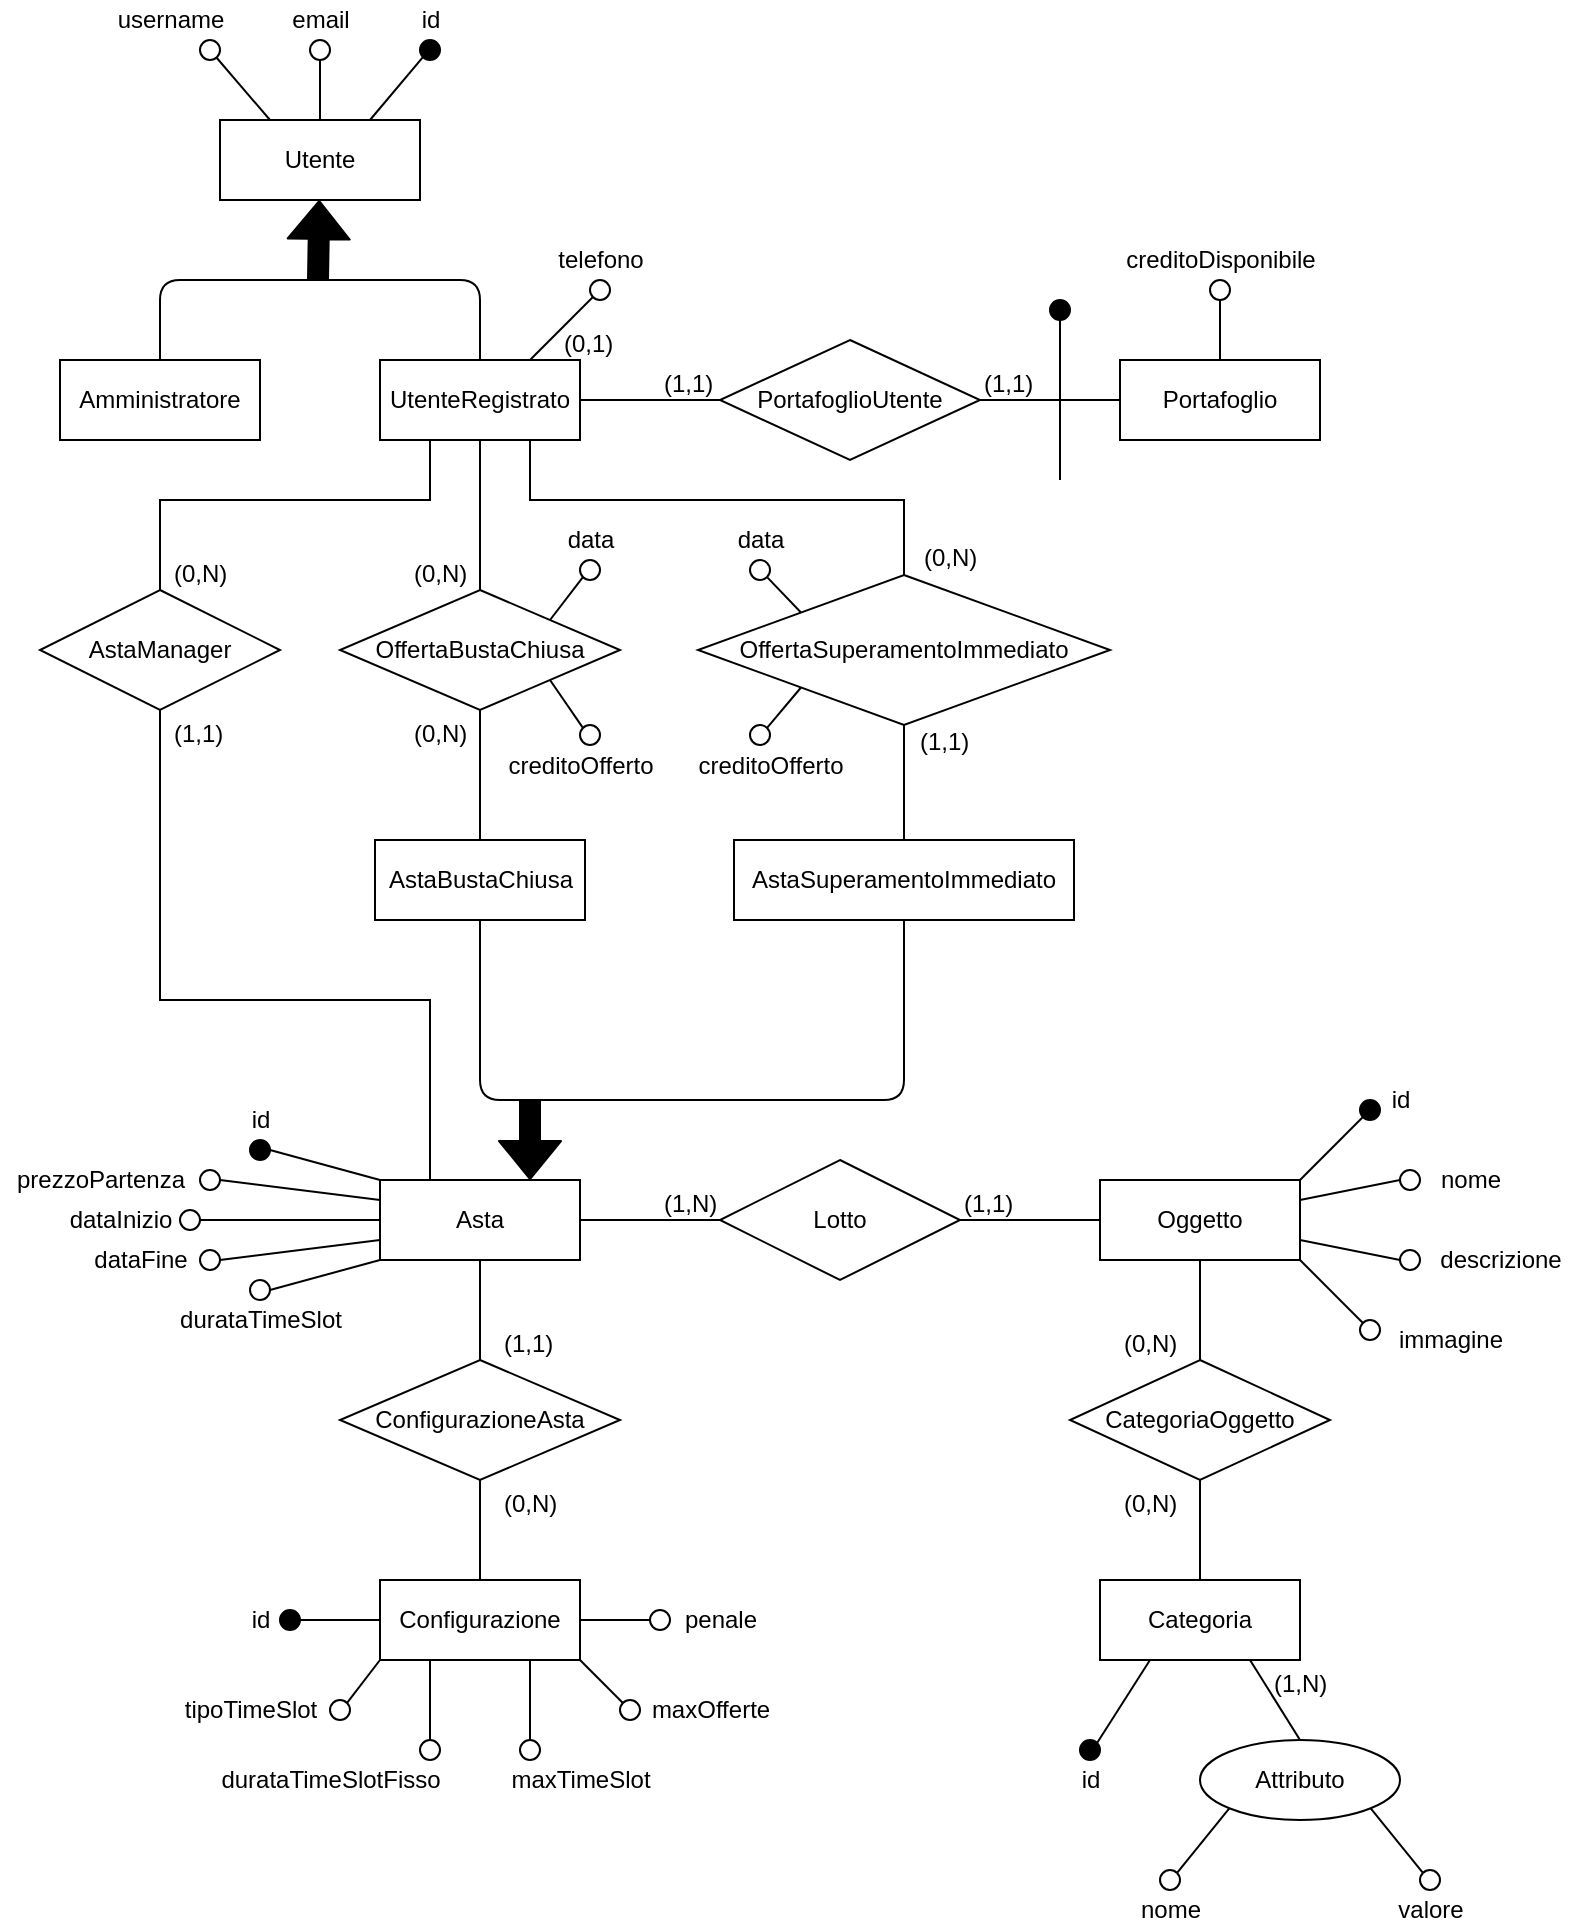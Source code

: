 <mxfile version="12.7.2" type="device"><diagram id="C5RBs43oDa-KdzZeNtuy" name="Page-1"><mxGraphModel dx="868" dy="457" grid="1" gridSize="10" guides="1" tooltips="1" connect="1" arrows="1" fold="1" page="1" pageScale="1" pageWidth="827" pageHeight="1169" math="0" shadow="0"><root><mxCell id="WIyWlLk6GJQsqaUBKTNV-0"/><mxCell id="WIyWlLk6GJQsqaUBKTNV-1" parent="WIyWlLk6GJQsqaUBKTNV-0"/><mxCell id="675JN0Ir8JGMvKjeMuRv-0" value="UtenteRegistrato" style="whiteSpace=wrap;html=1;align=center;" parent="WIyWlLk6GJQsqaUBKTNV-1" vertex="1"><mxGeometry x="200" y="200" width="100" height="40" as="geometry"/></mxCell><mxCell id="675JN0Ir8JGMvKjeMuRv-1" value="Portafoglio" style="whiteSpace=wrap;html=1;align=center;" parent="WIyWlLk6GJQsqaUBKTNV-1" vertex="1"><mxGeometry x="570" y="200" width="100" height="40" as="geometry"/></mxCell><mxCell id="675JN0Ir8JGMvKjeMuRv-3" value="Asta" style="whiteSpace=wrap;html=1;align=center;" parent="WIyWlLk6GJQsqaUBKTNV-1" vertex="1"><mxGeometry x="200" y="610" width="100" height="40" as="geometry"/></mxCell><mxCell id="675JN0Ir8JGMvKjeMuRv-4" value="Oggetto" style="whiteSpace=wrap;html=1;align=center;" parent="WIyWlLk6GJQsqaUBKTNV-1" vertex="1"><mxGeometry x="560" y="610" width="100" height="40" as="geometry"/></mxCell><mxCell id="675JN0Ir8JGMvKjeMuRv-5" value="Categoria" style="whiteSpace=wrap;html=1;align=center;" parent="WIyWlLk6GJQsqaUBKTNV-1" vertex="1"><mxGeometry x="560" y="810" width="100" height="40" as="geometry"/></mxCell><mxCell id="675JN0Ir8JGMvKjeMuRv-6" value="Configurazione" style="whiteSpace=wrap;html=1;align=center;" parent="WIyWlLk6GJQsqaUBKTNV-1" vertex="1"><mxGeometry x="200" y="810" width="100" height="40" as="geometry"/></mxCell><mxCell id="675JN0Ir8JGMvKjeMuRv-7" value="AstaManager" style="shape=rhombus;perimeter=rhombusPerimeter;whiteSpace=wrap;html=1;align=center;" parent="WIyWlLk6GJQsqaUBKTNV-1" vertex="1"><mxGeometry x="30" y="315" width="120" height="60" as="geometry"/></mxCell><mxCell id="675JN0Ir8JGMvKjeMuRv-8" value="PortafoglioUtente" style="shape=rhombus;perimeter=rhombusPerimeter;whiteSpace=wrap;html=1;align=center;" parent="WIyWlLk6GJQsqaUBKTNV-1" vertex="1"><mxGeometry x="370" y="190" width="130" height="60" as="geometry"/></mxCell><mxCell id="675JN0Ir8JGMvKjeMuRv-9" value="CategoriaOggetto" style="shape=rhombus;perimeter=rhombusPerimeter;whiteSpace=wrap;html=1;align=center;" parent="WIyWlLk6GJQsqaUBKTNV-1" vertex="1"><mxGeometry x="545" y="700" width="130" height="60" as="geometry"/></mxCell><mxCell id="675JN0Ir8JGMvKjeMuRv-10" value="ConfigurazioneAsta" style="shape=rhombus;perimeter=rhombusPerimeter;whiteSpace=wrap;html=1;align=center;" parent="WIyWlLk6GJQsqaUBKTNV-1" vertex="1"><mxGeometry x="180" y="700" width="140" height="60" as="geometry"/></mxCell><mxCell id="675JN0Ir8JGMvKjeMuRv-11" value="Lotto" style="shape=rhombus;perimeter=rhombusPerimeter;whiteSpace=wrap;html=1;align=center;" parent="WIyWlLk6GJQsqaUBKTNV-1" vertex="1"><mxGeometry x="370" y="600" width="120" height="60" as="geometry"/></mxCell><mxCell id="675JN0Ir8JGMvKjeMuRv-12" value="OffertaBustaChiusa" style="shape=rhombus;perimeter=rhombusPerimeter;whiteSpace=wrap;html=1;align=center;" parent="WIyWlLk6GJQsqaUBKTNV-1" vertex="1"><mxGeometry x="180" y="315" width="140" height="60" as="geometry"/></mxCell><mxCell id="675JN0Ir8JGMvKjeMuRv-16" value="username" style="text;html=1;align=center;verticalAlign=middle;resizable=0;points=[];autosize=1;" parent="WIyWlLk6GJQsqaUBKTNV-1" vertex="1"><mxGeometry x="60" y="20" width="70" height="20" as="geometry"/></mxCell><mxCell id="675JN0Ir8JGMvKjeMuRv-18" value="Utente" style="whiteSpace=wrap;html=1;align=center;" parent="WIyWlLk6GJQsqaUBKTNV-1" vertex="1"><mxGeometry x="120" y="80" width="100" height="40" as="geometry"/></mxCell><mxCell id="675JN0Ir8JGMvKjeMuRv-19" value="Amministratore" style="whiteSpace=wrap;html=1;align=center;" parent="WIyWlLk6GJQsqaUBKTNV-1" vertex="1"><mxGeometry x="40" y="200" width="100" height="40" as="geometry"/></mxCell><mxCell id="675JN0Ir8JGMvKjeMuRv-23" value="" style="endArrow=none;html=1;labelBackgroundColor=#000000;fillColor=#000000;exitX=0.5;exitY=0;exitDx=0;exitDy=0;entryX=0.5;entryY=0;entryDx=0;entryDy=0;" parent="WIyWlLk6GJQsqaUBKTNV-1" source="675JN0Ir8JGMvKjeMuRv-19" target="675JN0Ir8JGMvKjeMuRv-0" edge="1"><mxGeometry width="50" height="50" relative="1" as="geometry"><mxPoint x="390" y="270" as="sourcePoint"/><mxPoint x="440" y="220" as="targetPoint"/><Array as="points"><mxPoint x="90" y="160"/><mxPoint x="170" y="160"/><mxPoint x="250" y="160"/></Array></mxGeometry></mxCell><mxCell id="675JN0Ir8JGMvKjeMuRv-24" value="" style="shape=flexArrow;endArrow=classic;html=1;labelBackgroundColor=#000000;fillColor=#000000;" parent="WIyWlLk6GJQsqaUBKTNV-1" target="675JN0Ir8JGMvKjeMuRv-18" edge="1"><mxGeometry width="50" height="50" relative="1" as="geometry"><mxPoint x="169" y="160" as="sourcePoint"/><mxPoint x="210" y="120" as="targetPoint"/></mxGeometry></mxCell><mxCell id="675JN0Ir8JGMvKjeMuRv-26" value="" style="endArrow=none;html=1;labelBackgroundColor=#000000;fillColor=#000000;exitX=0.25;exitY=0;exitDx=0;exitDy=0;" parent="WIyWlLk6GJQsqaUBKTNV-1" source="675JN0Ir8JGMvKjeMuRv-18" edge="1"><mxGeometry width="50" height="50" relative="1" as="geometry"><mxPoint x="260" y="130" as="sourcePoint"/><mxPoint x="115" y="45" as="targetPoint"/></mxGeometry></mxCell><mxCell id="675JN0Ir8JGMvKjeMuRv-13" value="" style="ellipse;whiteSpace=wrap;html=1;align=center;" parent="WIyWlLk6GJQsqaUBKTNV-1" vertex="1"><mxGeometry x="110" y="40" width="10" height="10" as="geometry"/></mxCell><mxCell id="675JN0Ir8JGMvKjeMuRv-55" value="email" style="text;html=1;align=center;verticalAlign=middle;resizable=0;points=[];autosize=1;" parent="WIyWlLk6GJQsqaUBKTNV-1" vertex="1"><mxGeometry x="150" y="20" width="40" height="20" as="geometry"/></mxCell><mxCell id="675JN0Ir8JGMvKjeMuRv-56" value="" style="ellipse;whiteSpace=wrap;html=1;align=center;" parent="WIyWlLk6GJQsqaUBKTNV-1" vertex="1"><mxGeometry x="165" y="40" width="10" height="10" as="geometry"/></mxCell><mxCell id="675JN0Ir8JGMvKjeMuRv-59" value="id" style="text;html=1;align=center;verticalAlign=middle;resizable=0;points=[];autosize=1;" parent="WIyWlLk6GJQsqaUBKTNV-1" vertex="1"><mxGeometry x="215" y="20" width="20" height="20" as="geometry"/></mxCell><mxCell id="675JN0Ir8JGMvKjeMuRv-60" value="" style="ellipse;whiteSpace=wrap;html=1;align=center;fillColor=#000000;" parent="WIyWlLk6GJQsqaUBKTNV-1" vertex="1"><mxGeometry x="220" y="40" width="10" height="10" as="geometry"/></mxCell><mxCell id="675JN0Ir8JGMvKjeMuRv-61" value="" style="endArrow=none;html=1;labelBackgroundColor=#000000;fillColor=#000000;exitX=0.5;exitY=0;exitDx=0;exitDy=0;entryX=0.5;entryY=1;entryDx=0;entryDy=0;" parent="WIyWlLk6GJQsqaUBKTNV-1" source="675JN0Ir8JGMvKjeMuRv-18" target="675JN0Ir8JGMvKjeMuRv-56" edge="1"><mxGeometry width="50" height="50" relative="1" as="geometry"><mxPoint x="390" y="270" as="sourcePoint"/><mxPoint x="440" y="220" as="targetPoint"/></mxGeometry></mxCell><mxCell id="675JN0Ir8JGMvKjeMuRv-62" value="" style="endArrow=none;html=1;labelBackgroundColor=#000000;fillColor=#000000;exitX=0.75;exitY=0;exitDx=0;exitDy=0;entryX=0;entryY=1;entryDx=0;entryDy=0;" parent="WIyWlLk6GJQsqaUBKTNV-1" source="675JN0Ir8JGMvKjeMuRv-18" target="675JN0Ir8JGMvKjeMuRv-60" edge="1"><mxGeometry width="50" height="50" relative="1" as="geometry"><mxPoint x="200" y="130" as="sourcePoint"/><mxPoint x="250" y="80" as="targetPoint"/></mxGeometry></mxCell><mxCell id="675JN0Ir8JGMvKjeMuRv-63" value="telefono" style="text;html=1;align=center;verticalAlign=middle;resizable=0;points=[];autosize=1;" parent="WIyWlLk6GJQsqaUBKTNV-1" vertex="1"><mxGeometry x="280" y="140" width="60" height="20" as="geometry"/></mxCell><mxCell id="675JN0Ir8JGMvKjeMuRv-64" value="" style="ellipse;whiteSpace=wrap;html=1;align=center;" parent="WIyWlLk6GJQsqaUBKTNV-1" vertex="1"><mxGeometry x="305" y="160" width="10" height="10" as="geometry"/></mxCell><mxCell id="675JN0Ir8JGMvKjeMuRv-68" value="" style="endArrow=none;html=1;labelBackgroundColor=#000000;fillColor=#000000;exitX=0.75;exitY=0;exitDx=0;exitDy=0;entryX=0;entryY=1;entryDx=0;entryDy=0;" parent="WIyWlLk6GJQsqaUBKTNV-1" source="675JN0Ir8JGMvKjeMuRv-0" target="675JN0Ir8JGMvKjeMuRv-64" edge="1"><mxGeometry width="50" height="50" relative="1" as="geometry"><mxPoint x="300" y="150" as="sourcePoint"/><mxPoint x="350" y="100" as="targetPoint"/></mxGeometry></mxCell><mxCell id="675JN0Ir8JGMvKjeMuRv-73" value="creditoDisponibile" style="text;html=1;align=center;verticalAlign=middle;resizable=0;points=[];autosize=1;" parent="WIyWlLk6GJQsqaUBKTNV-1" vertex="1"><mxGeometry x="565" y="140" width="110" height="20" as="geometry"/></mxCell><mxCell id="675JN0Ir8JGMvKjeMuRv-74" value="" style="ellipse;whiteSpace=wrap;html=1;align=center;" parent="WIyWlLk6GJQsqaUBKTNV-1" vertex="1"><mxGeometry x="615" y="160" width="10" height="10" as="geometry"/></mxCell><mxCell id="675JN0Ir8JGMvKjeMuRv-75" value="" style="endArrow=none;html=1;labelBackgroundColor=#000000;fillColor=#000000;exitX=0.5;exitY=0;exitDx=0;exitDy=0;entryX=0.5;entryY=1;entryDx=0;entryDy=0;" parent="WIyWlLk6GJQsqaUBKTNV-1" source="675JN0Ir8JGMvKjeMuRv-1" target="675JN0Ir8JGMvKjeMuRv-74" edge="1"><mxGeometry width="50" height="50" relative="1" as="geometry"><mxPoint x="510" y="150" as="sourcePoint"/><mxPoint x="560" y="100" as="targetPoint"/></mxGeometry></mxCell><mxCell id="675JN0Ir8JGMvKjeMuRv-76" value="" style="endArrow=none;html=1;rounded=0;labelBackgroundColor=#000000;fillColor=#000000;" parent="WIyWlLk6GJQsqaUBKTNV-1" edge="1"><mxGeometry relative="1" as="geometry"><mxPoint x="300" y="220" as="sourcePoint"/><mxPoint x="370" y="220" as="targetPoint"/></mxGeometry></mxCell><mxCell id="675JN0Ir8JGMvKjeMuRv-77" value="(1,1)" style="resizable=0;html=1;align=left;verticalAlign=bottom;" parent="675JN0Ir8JGMvKjeMuRv-76" connectable="0" vertex="1"><mxGeometry x="-1" relative="1" as="geometry"><mxPoint x="40" as="offset"/></mxGeometry></mxCell><mxCell id="675JN0Ir8JGMvKjeMuRv-82" value="" style="endArrow=none;html=1;rounded=0;labelBackgroundColor=#000000;fillColor=#000000;exitX=1;exitY=0.5;exitDx=0;exitDy=0;" parent="WIyWlLk6GJQsqaUBKTNV-1" source="675JN0Ir8JGMvKjeMuRv-8" target="675JN0Ir8JGMvKjeMuRv-1" edge="1"><mxGeometry relative="1" as="geometry"><mxPoint x="490" y="219.5" as="sourcePoint"/><mxPoint x="560" y="219.5" as="targetPoint"/></mxGeometry></mxCell><mxCell id="675JN0Ir8JGMvKjeMuRv-83" value="(1,1)" style="resizable=0;html=1;align=left;verticalAlign=bottom;" parent="675JN0Ir8JGMvKjeMuRv-82" connectable="0" vertex="1"><mxGeometry x="-1" relative="1" as="geometry"><mxPoint as="offset"/></mxGeometry></mxCell><mxCell id="675JN0Ir8JGMvKjeMuRv-84" value="" style="endArrow=none;html=1;rounded=0;labelBackgroundColor=#000000;fillColor=#000000;entryX=0;entryY=0.5;entryDx=0;entryDy=0;exitX=1;exitY=0.5;exitDx=0;exitDy=0;" parent="WIyWlLk6GJQsqaUBKTNV-1" source="675JN0Ir8JGMvKjeMuRv-3" target="675JN0Ir8JGMvKjeMuRv-11" edge="1"><mxGeometry relative="1" as="geometry"><mxPoint x="300" y="629.5" as="sourcePoint"/><mxPoint x="370" y="629.5" as="targetPoint"/></mxGeometry></mxCell><mxCell id="675JN0Ir8JGMvKjeMuRv-85" value="(1,N)" style="resizable=0;html=1;align=left;verticalAlign=bottom;" parent="675JN0Ir8JGMvKjeMuRv-84" connectable="0" vertex="1"><mxGeometry x="-1" relative="1" as="geometry"><mxPoint x="40" as="offset"/></mxGeometry></mxCell><mxCell id="675JN0Ir8JGMvKjeMuRv-86" value="" style="endArrow=none;html=1;rounded=0;labelBackgroundColor=#000000;fillColor=#000000;exitX=1;exitY=0.5;exitDx=0;exitDy=0;entryX=0;entryY=0.5;entryDx=0;entryDy=0;" parent="WIyWlLk6GJQsqaUBKTNV-1" source="675JN0Ir8JGMvKjeMuRv-11" target="675JN0Ir8JGMvKjeMuRv-4" edge="1"><mxGeometry relative="1" as="geometry"><mxPoint x="490" y="629.5" as="sourcePoint"/><mxPoint x="560" y="629.5" as="targetPoint"/></mxGeometry></mxCell><mxCell id="675JN0Ir8JGMvKjeMuRv-87" value="(1,1)" style="resizable=0;html=1;align=left;verticalAlign=bottom;" parent="675JN0Ir8JGMvKjeMuRv-86" connectable="0" vertex="1"><mxGeometry x="-1" relative="1" as="geometry"><mxPoint as="offset"/></mxGeometry></mxCell><mxCell id="675JN0Ir8JGMvKjeMuRv-88" value="" style="endArrow=none;html=1;rounded=0;labelBackgroundColor=#000000;fillColor=#000000;exitX=0.5;exitY=1;exitDx=0;exitDy=0;entryX=0.5;entryY=0;entryDx=0;entryDy=0;" parent="WIyWlLk6GJQsqaUBKTNV-1" source="675JN0Ir8JGMvKjeMuRv-0" target="675JN0Ir8JGMvKjeMuRv-12" edge="1"><mxGeometry relative="1" as="geometry"><mxPoint x="235" y="280" as="sourcePoint"/><mxPoint x="305" y="280" as="targetPoint"/><Array as="points"><mxPoint x="250" y="260"/></Array></mxGeometry></mxCell><mxCell id="675JN0Ir8JGMvKjeMuRv-89" value="(0,N)" style="resizable=0;html=1;align=left;verticalAlign=bottom;" parent="675JN0Ir8JGMvKjeMuRv-88" connectable="0" vertex="1"><mxGeometry x="-1" relative="1" as="geometry"><mxPoint x="-35" y="75" as="offset"/></mxGeometry></mxCell><mxCell id="675JN0Ir8JGMvKjeMuRv-90" value="" style="endArrow=none;html=1;rounded=0;labelBackgroundColor=#000000;fillColor=#000000;exitX=0.25;exitY=1;exitDx=0;exitDy=0;entryX=0.5;entryY=0;entryDx=0;entryDy=0;entryPerimeter=0;" parent="WIyWlLk6GJQsqaUBKTNV-1" source="675JN0Ir8JGMvKjeMuRv-0" target="675JN0Ir8JGMvKjeMuRv-7" edge="1"><mxGeometry relative="1" as="geometry"><mxPoint x="100" y="240" as="sourcePoint"/><mxPoint x="165" y="290" as="targetPoint"/><Array as="points"><mxPoint x="225" y="270"/><mxPoint x="90" y="270"/></Array></mxGeometry></mxCell><mxCell id="675JN0Ir8JGMvKjeMuRv-91" value="(0,N)" style="resizable=0;html=1;align=left;verticalAlign=bottom;" parent="675JN0Ir8JGMvKjeMuRv-90" connectable="0" vertex="1"><mxGeometry x="-1" relative="1" as="geometry"><mxPoint x="-130" y="75" as="offset"/></mxGeometry></mxCell><mxCell id="675JN0Ir8JGMvKjeMuRv-92" value="" style="endArrow=none;html=1;rounded=0;labelBackgroundColor=#000000;fillColor=#000000;entryX=0.5;entryY=0;entryDx=0;entryDy=0;exitX=0.5;exitY=1;exitDx=0;exitDy=0;" parent="WIyWlLk6GJQsqaUBKTNV-1" source="675JN0Ir8JGMvKjeMuRv-12" target="675JN0Ir8JGMvKjeMuRv-179" edge="1"><mxGeometry relative="1" as="geometry"><mxPoint x="340" y="350" as="sourcePoint"/><mxPoint x="282.5" y="400" as="targetPoint"/><Array as="points"/></mxGeometry></mxCell><mxCell id="675JN0Ir8JGMvKjeMuRv-93" value="(0,N)" style="resizable=0;html=1;align=left;verticalAlign=bottom;" parent="675JN0Ir8JGMvKjeMuRv-92" connectable="0" vertex="1"><mxGeometry x="-1" relative="1" as="geometry"><mxPoint x="-35" y="20" as="offset"/></mxGeometry></mxCell><mxCell id="675JN0Ir8JGMvKjeMuRv-94" value="" style="endArrow=none;html=1;rounded=0;labelBackgroundColor=#000000;fillColor=#000000;exitX=0.5;exitY=1;exitDx=0;exitDy=0;entryX=0.25;entryY=0;entryDx=0;entryDy=0;" parent="WIyWlLk6GJQsqaUBKTNV-1" source="675JN0Ir8JGMvKjeMuRv-7" target="675JN0Ir8JGMvKjeMuRv-3" edge="1"><mxGeometry relative="1" as="geometry"><mxPoint x="170" y="350" as="sourcePoint"/><mxPoint x="235" y="400" as="targetPoint"/><Array as="points"><mxPoint x="90" y="380"/><mxPoint x="90" y="520"/><mxPoint x="225" y="520"/></Array></mxGeometry></mxCell><mxCell id="675JN0Ir8JGMvKjeMuRv-95" value="(1,1)" style="resizable=0;html=1;align=left;verticalAlign=bottom;" parent="675JN0Ir8JGMvKjeMuRv-94" connectable="0" vertex="1"><mxGeometry x="-1" relative="1" as="geometry"><mxPoint x="5" y="20" as="offset"/></mxGeometry></mxCell><mxCell id="675JN0Ir8JGMvKjeMuRv-96" value="" style="endArrow=none;html=1;rounded=0;labelBackgroundColor=#000000;fillColor=#000000;entryX=0.5;entryY=0;entryDx=0;entryDy=0;exitX=0.5;exitY=1;exitDx=0;exitDy=0;" parent="WIyWlLk6GJQsqaUBKTNV-1" source="675JN0Ir8JGMvKjeMuRv-3" target="675JN0Ir8JGMvKjeMuRv-10" edge="1"><mxGeometry relative="1" as="geometry"><mxPoint x="310" y="690" as="sourcePoint"/><mxPoint x="380" y="690" as="targetPoint"/></mxGeometry></mxCell><mxCell id="675JN0Ir8JGMvKjeMuRv-97" value="(1,1)" style="resizable=0;html=1;align=left;verticalAlign=bottom;" parent="675JN0Ir8JGMvKjeMuRv-96" connectable="0" vertex="1"><mxGeometry x="-1" relative="1" as="geometry"><mxPoint x="10" y="50" as="offset"/></mxGeometry></mxCell><mxCell id="675JN0Ir8JGMvKjeMuRv-98" value="" style="endArrow=none;html=1;rounded=0;labelBackgroundColor=#000000;fillColor=#000000;" parent="WIyWlLk6GJQsqaUBKTNV-1" source="675JN0Ir8JGMvKjeMuRv-10" target="675JN0Ir8JGMvKjeMuRv-6" edge="1"><mxGeometry relative="1" as="geometry"><mxPoint x="249.5" y="760" as="sourcePoint"/><mxPoint x="249.5" y="810" as="targetPoint"/></mxGeometry></mxCell><mxCell id="675JN0Ir8JGMvKjeMuRv-99" value="(0,N)" style="resizable=0;html=1;align=left;verticalAlign=bottom;" parent="675JN0Ir8JGMvKjeMuRv-98" connectable="0" vertex="1"><mxGeometry x="-1" relative="1" as="geometry"><mxPoint x="10" y="20" as="offset"/></mxGeometry></mxCell><mxCell id="675JN0Ir8JGMvKjeMuRv-100" value="" style="endArrow=none;html=1;rounded=0;labelBackgroundColor=#000000;fillColor=#000000;" parent="WIyWlLk6GJQsqaUBKTNV-1" source="675JN0Ir8JGMvKjeMuRv-4" target="675JN0Ir8JGMvKjeMuRv-9" edge="1"><mxGeometry relative="1" as="geometry"><mxPoint x="609.5" y="650" as="sourcePoint"/><mxPoint x="609.5" y="700" as="targetPoint"/></mxGeometry></mxCell><mxCell id="675JN0Ir8JGMvKjeMuRv-101" value="(0,N)" style="resizable=0;html=1;align=left;verticalAlign=bottom;" parent="675JN0Ir8JGMvKjeMuRv-100" connectable="0" vertex="1"><mxGeometry x="-1" relative="1" as="geometry"><mxPoint x="-40" y="50" as="offset"/></mxGeometry></mxCell><mxCell id="675JN0Ir8JGMvKjeMuRv-102" value="" style="endArrow=none;html=1;rounded=0;labelBackgroundColor=#000000;fillColor=#000000;" parent="WIyWlLk6GJQsqaUBKTNV-1" source="675JN0Ir8JGMvKjeMuRv-9" target="675JN0Ir8JGMvKjeMuRv-5" edge="1"><mxGeometry relative="1" as="geometry"><mxPoint x="605" y="760" as="sourcePoint"/><mxPoint x="605" y="810" as="targetPoint"/></mxGeometry></mxCell><mxCell id="675JN0Ir8JGMvKjeMuRv-103" value="(0,N)" style="resizable=0;html=1;align=left;verticalAlign=bottom;" parent="675JN0Ir8JGMvKjeMuRv-102" connectable="0" vertex="1"><mxGeometry x="-1" relative="1" as="geometry"><mxPoint x="-40" y="20" as="offset"/></mxGeometry></mxCell><mxCell id="675JN0Ir8JGMvKjeMuRv-105" value="creditoOfferto" style="text;html=1;align=center;verticalAlign=middle;resizable=0;points=[];autosize=1;" parent="WIyWlLk6GJQsqaUBKTNV-1" vertex="1"><mxGeometry x="255" y="392.5" width="90" height="20" as="geometry"/></mxCell><mxCell id="675JN0Ir8JGMvKjeMuRv-106" value="" style="ellipse;whiteSpace=wrap;html=1;align=center;" parent="WIyWlLk6GJQsqaUBKTNV-1" vertex="1"><mxGeometry x="300" y="382.5" width="10" height="10" as="geometry"/></mxCell><mxCell id="675JN0Ir8JGMvKjeMuRv-108" value="" style="endArrow=none;html=1;labelBackgroundColor=#000000;fillColor=#000000;entryX=1;entryY=1;entryDx=0;entryDy=0;exitX=0;exitY=0;exitDx=0;exitDy=0;" parent="WIyWlLk6GJQsqaUBKTNV-1" source="675JN0Ir8JGMvKjeMuRv-106" target="675JN0Ir8JGMvKjeMuRv-12" edge="1"><mxGeometry width="50" height="50" relative="1" as="geometry"><mxPoint x="305" y="380" as="sourcePoint"/><mxPoint x="620" y="180" as="targetPoint"/></mxGeometry></mxCell><mxCell id="675JN0Ir8JGMvKjeMuRv-109" value="id" style="text;html=1;align=center;verticalAlign=middle;resizable=0;points=[];autosize=1;" parent="WIyWlLk6GJQsqaUBKTNV-1" vertex="1"><mxGeometry x="130" y="570" width="20" height="20" as="geometry"/></mxCell><mxCell id="675JN0Ir8JGMvKjeMuRv-110" value="" style="ellipse;whiteSpace=wrap;html=1;align=center;fillColor=#000000;" parent="WIyWlLk6GJQsqaUBKTNV-1" vertex="1"><mxGeometry x="135" y="590" width="10" height="10" as="geometry"/></mxCell><mxCell id="675JN0Ir8JGMvKjeMuRv-111" value="prezzoPartenza" style="text;html=1;align=center;verticalAlign=middle;resizable=0;points=[];autosize=1;" parent="WIyWlLk6GJQsqaUBKTNV-1" vertex="1"><mxGeometry x="10" y="600" width="100" height="20" as="geometry"/></mxCell><mxCell id="675JN0Ir8JGMvKjeMuRv-112" value="" style="ellipse;whiteSpace=wrap;html=1;align=center;" parent="WIyWlLk6GJQsqaUBKTNV-1" vertex="1"><mxGeometry x="110" y="605" width="10" height="10" as="geometry"/></mxCell><mxCell id="675JN0Ir8JGMvKjeMuRv-113" value="dataFine" style="text;html=1;align=center;verticalAlign=middle;resizable=0;points=[];autosize=1;" parent="WIyWlLk6GJQsqaUBKTNV-1" vertex="1"><mxGeometry x="50" y="640" width="60" height="20" as="geometry"/></mxCell><mxCell id="675JN0Ir8JGMvKjeMuRv-114" value="" style="ellipse;whiteSpace=wrap;html=1;align=center;" parent="WIyWlLk6GJQsqaUBKTNV-1" vertex="1"><mxGeometry x="110" y="645" width="10" height="10" as="geometry"/></mxCell><mxCell id="675JN0Ir8JGMvKjeMuRv-115" value="durataTimeSlot" style="text;html=1;align=center;verticalAlign=middle;resizable=0;points=[];autosize=1;" parent="WIyWlLk6GJQsqaUBKTNV-1" vertex="1"><mxGeometry x="90" y="670" width="100" height="20" as="geometry"/></mxCell><mxCell id="675JN0Ir8JGMvKjeMuRv-116" value="" style="ellipse;whiteSpace=wrap;html=1;align=center;" parent="WIyWlLk6GJQsqaUBKTNV-1" vertex="1"><mxGeometry x="135" y="660" width="10" height="10" as="geometry"/></mxCell><mxCell id="675JN0Ir8JGMvKjeMuRv-117" value="dataInizio" style="text;html=1;align=center;verticalAlign=middle;resizable=0;points=[];autosize=1;" parent="WIyWlLk6GJQsqaUBKTNV-1" vertex="1"><mxGeometry x="35" y="620" width="70" height="20" as="geometry"/></mxCell><mxCell id="675JN0Ir8JGMvKjeMuRv-118" value="" style="ellipse;whiteSpace=wrap;html=1;align=center;" parent="WIyWlLk6GJQsqaUBKTNV-1" vertex="1"><mxGeometry x="100" y="625" width="10" height="10" as="geometry"/></mxCell><mxCell id="675JN0Ir8JGMvKjeMuRv-120" value="" style="endArrow=none;html=1;rounded=0;labelBackgroundColor=#000000;fillColor=#000000;entryX=0;entryY=0;entryDx=0;entryDy=0;exitX=1;exitY=0.5;exitDx=0;exitDy=0;" parent="WIyWlLk6GJQsqaUBKTNV-1" source="675JN0Ir8JGMvKjeMuRv-110" target="675JN0Ir8JGMvKjeMuRv-3" edge="1"><mxGeometry relative="1" as="geometry"><mxPoint x="104" y="599" as="sourcePoint"/><mxPoint x="270" y="620" as="targetPoint"/></mxGeometry></mxCell><mxCell id="675JN0Ir8JGMvKjeMuRv-121" value="" style="endArrow=none;html=1;rounded=0;labelBackgroundColor=#000000;fillColor=#000000;exitX=1;exitY=0.5;exitDx=0;exitDy=0;entryX=0;entryY=1;entryDx=0;entryDy=0;" parent="WIyWlLk6GJQsqaUBKTNV-1" source="675JN0Ir8JGMvKjeMuRv-116" target="675JN0Ir8JGMvKjeMuRv-3" edge="1"><mxGeometry relative="1" as="geometry"><mxPoint x="90" y="640" as="sourcePoint"/><mxPoint x="250" y="640" as="targetPoint"/></mxGeometry></mxCell><mxCell id="675JN0Ir8JGMvKjeMuRv-122" value="" style="endArrow=none;html=1;rounded=0;labelBackgroundColor=#000000;fillColor=#000000;exitX=1;exitY=0.5;exitDx=0;exitDy=0;entryX=0;entryY=0.25;entryDx=0;entryDy=0;" parent="WIyWlLk6GJQsqaUBKTNV-1" source="675JN0Ir8JGMvKjeMuRv-112" target="675JN0Ir8JGMvKjeMuRv-3" edge="1"><mxGeometry relative="1" as="geometry"><mxPoint x="100" y="620" as="sourcePoint"/><mxPoint x="260" y="620" as="targetPoint"/></mxGeometry></mxCell><mxCell id="675JN0Ir8JGMvKjeMuRv-123" value="" style="endArrow=none;html=1;rounded=0;labelBackgroundColor=#000000;fillColor=#000000;exitX=1;exitY=0.5;exitDx=0;exitDy=0;" parent="WIyWlLk6GJQsqaUBKTNV-1" source="675JN0Ir8JGMvKjeMuRv-118" edge="1"><mxGeometry relative="1" as="geometry"><mxPoint x="90" y="630" as="sourcePoint"/><mxPoint x="200" y="630" as="targetPoint"/></mxGeometry></mxCell><mxCell id="675JN0Ir8JGMvKjeMuRv-124" value="" style="endArrow=none;html=1;rounded=0;labelBackgroundColor=#000000;fillColor=#000000;exitX=1;exitY=0.5;exitDx=0;exitDy=0;entryX=0;entryY=0.75;entryDx=0;entryDy=0;" parent="WIyWlLk6GJQsqaUBKTNV-1" source="675JN0Ir8JGMvKjeMuRv-114" target="675JN0Ir8JGMvKjeMuRv-3" edge="1"><mxGeometry relative="1" as="geometry"><mxPoint x="120" y="640" as="sourcePoint"/><mxPoint x="280" y="640" as="targetPoint"/></mxGeometry></mxCell><mxCell id="675JN0Ir8JGMvKjeMuRv-128" value="id" style="text;html=1;align=center;verticalAlign=middle;resizable=0;points=[];autosize=1;" parent="WIyWlLk6GJQsqaUBKTNV-1" vertex="1"><mxGeometry x="130" y="820" width="20" height="20" as="geometry"/></mxCell><mxCell id="675JN0Ir8JGMvKjeMuRv-129" value="" style="ellipse;whiteSpace=wrap;html=1;align=center;fillColor=#000000;" parent="WIyWlLk6GJQsqaUBKTNV-1" vertex="1"><mxGeometry x="150" y="825" width="10" height="10" as="geometry"/></mxCell><mxCell id="675JN0Ir8JGMvKjeMuRv-130" value="tipoTimeSlot" style="text;html=1;align=center;verticalAlign=middle;resizable=0;points=[];autosize=1;" parent="WIyWlLk6GJQsqaUBKTNV-1" vertex="1"><mxGeometry x="95" y="865" width="80" height="20" as="geometry"/></mxCell><mxCell id="675JN0Ir8JGMvKjeMuRv-131" value="" style="ellipse;whiteSpace=wrap;html=1;align=center;" parent="WIyWlLk6GJQsqaUBKTNV-1" vertex="1"><mxGeometry x="175" y="870" width="10" height="10" as="geometry"/></mxCell><mxCell id="675JN0Ir8JGMvKjeMuRv-132" value="maxTimeSlot" style="text;html=1;align=center;verticalAlign=middle;resizable=0;points=[];autosize=1;" parent="WIyWlLk6GJQsqaUBKTNV-1" vertex="1"><mxGeometry x="255" y="900" width="90" height="20" as="geometry"/></mxCell><mxCell id="675JN0Ir8JGMvKjeMuRv-133" value="" style="ellipse;whiteSpace=wrap;html=1;align=center;" parent="WIyWlLk6GJQsqaUBKTNV-1" vertex="1"><mxGeometry x="270" y="890" width="10" height="10" as="geometry"/></mxCell><mxCell id="675JN0Ir8JGMvKjeMuRv-134" value="maxOfferte" style="text;html=1;align=center;verticalAlign=middle;resizable=0;points=[];autosize=1;" parent="WIyWlLk6GJQsqaUBKTNV-1" vertex="1"><mxGeometry x="330" y="865" width="70" height="20" as="geometry"/></mxCell><mxCell id="675JN0Ir8JGMvKjeMuRv-135" value="" style="ellipse;whiteSpace=wrap;html=1;align=center;" parent="WIyWlLk6GJQsqaUBKTNV-1" vertex="1"><mxGeometry x="320" y="870" width="10" height="10" as="geometry"/></mxCell><mxCell id="675JN0Ir8JGMvKjeMuRv-136" value="durataTimeSlotFisso" style="text;html=1;align=center;verticalAlign=middle;resizable=0;points=[];autosize=1;" parent="WIyWlLk6GJQsqaUBKTNV-1" vertex="1"><mxGeometry x="110" y="900" width="130" height="20" as="geometry"/></mxCell><mxCell id="675JN0Ir8JGMvKjeMuRv-137" value="" style="ellipse;whiteSpace=wrap;html=1;align=center;" parent="WIyWlLk6GJQsqaUBKTNV-1" vertex="1"><mxGeometry x="220" y="890" width="10" height="10" as="geometry"/></mxCell><mxCell id="675JN0Ir8JGMvKjeMuRv-140" value="data" style="text;html=1;align=center;verticalAlign=middle;resizable=0;points=[];autosize=1;" parent="WIyWlLk6GJQsqaUBKTNV-1" vertex="1"><mxGeometry x="285" y="280" width="40" height="20" as="geometry"/></mxCell><mxCell id="675JN0Ir8JGMvKjeMuRv-141" value="" style="ellipse;whiteSpace=wrap;html=1;align=center;fillColor=#FFFFFF;" parent="WIyWlLk6GJQsqaUBKTNV-1" vertex="1"><mxGeometry x="300" y="300" width="10" height="10" as="geometry"/></mxCell><mxCell id="675JN0Ir8JGMvKjeMuRv-143" value="" style="endArrow=none;html=1;rounded=0;labelBackgroundColor=#000000;fillColor=#000000;exitX=1;exitY=0;exitDx=0;exitDy=0;entryX=0;entryY=1;entryDx=0;entryDy=0;" parent="WIyWlLk6GJQsqaUBKTNV-1" source="675JN0Ir8JGMvKjeMuRv-12" target="675JN0Ir8JGMvKjeMuRv-141" edge="1"><mxGeometry relative="1" as="geometry"><mxPoint x="400" y="270" as="sourcePoint"/><mxPoint x="560" y="270" as="targetPoint"/></mxGeometry></mxCell><mxCell id="675JN0Ir8JGMvKjeMuRv-144" value="penale" style="text;html=1;align=center;verticalAlign=middle;resizable=0;points=[];autosize=1;" parent="WIyWlLk6GJQsqaUBKTNV-1" vertex="1"><mxGeometry x="345" y="820" width="50" height="20" as="geometry"/></mxCell><mxCell id="675JN0Ir8JGMvKjeMuRv-145" value="" style="ellipse;whiteSpace=wrap;html=1;align=center;" parent="WIyWlLk6GJQsqaUBKTNV-1" vertex="1"><mxGeometry x="335" y="825" width="10" height="10" as="geometry"/></mxCell><mxCell id="675JN0Ir8JGMvKjeMuRv-147" value="" style="endArrow=none;html=1;rounded=0;labelBackgroundColor=#000000;fillColor=#000000;exitX=1;exitY=0.5;exitDx=0;exitDy=0;entryX=0;entryY=0.5;entryDx=0;entryDy=0;" parent="WIyWlLk6GJQsqaUBKTNV-1" source="675JN0Ir8JGMvKjeMuRv-129" target="675JN0Ir8JGMvKjeMuRv-6" edge="1"><mxGeometry relative="1" as="geometry"><mxPoint x="150" y="810" as="sourcePoint"/><mxPoint x="310" y="810" as="targetPoint"/></mxGeometry></mxCell><mxCell id="675JN0Ir8JGMvKjeMuRv-148" value="" style="endArrow=none;html=1;rounded=0;labelBackgroundColor=#000000;fillColor=#000000;exitX=1;exitY=0.5;exitDx=0;exitDy=0;entryX=0;entryY=0.5;entryDx=0;entryDy=0;" parent="WIyWlLk6GJQsqaUBKTNV-1" source="675JN0Ir8JGMvKjeMuRv-6" target="675JN0Ir8JGMvKjeMuRv-145" edge="1"><mxGeometry relative="1" as="geometry"><mxPoint x="315" y="840" as="sourcePoint"/><mxPoint x="355" y="840" as="targetPoint"/></mxGeometry></mxCell><mxCell id="675JN0Ir8JGMvKjeMuRv-149" value="" style="endArrow=none;html=1;rounded=0;labelBackgroundColor=#000000;fillColor=#000000;exitX=1;exitY=0;exitDx=0;exitDy=0;entryX=0;entryY=1;entryDx=0;entryDy=0;" parent="WIyWlLk6GJQsqaUBKTNV-1" source="675JN0Ir8JGMvKjeMuRv-131" target="675JN0Ir8JGMvKjeMuRv-6" edge="1"><mxGeometry relative="1" as="geometry"><mxPoint x="200" y="870" as="sourcePoint"/><mxPoint x="360" y="870" as="targetPoint"/></mxGeometry></mxCell><mxCell id="675JN0Ir8JGMvKjeMuRv-150" value="" style="endArrow=none;html=1;rounded=0;labelBackgroundColor=#000000;fillColor=#000000;exitX=0;exitY=0;exitDx=0;exitDy=0;entryX=1;entryY=1;entryDx=0;entryDy=0;" parent="WIyWlLk6GJQsqaUBKTNV-1" source="675JN0Ir8JGMvKjeMuRv-135" target="675JN0Ir8JGMvKjeMuRv-6" edge="1"><mxGeometry relative="1" as="geometry"><mxPoint x="293.536" y="880.004" as="sourcePoint"/><mxPoint x="310" y="858.54" as="targetPoint"/></mxGeometry></mxCell><mxCell id="675JN0Ir8JGMvKjeMuRv-151" value="" style="endArrow=none;html=1;rounded=0;labelBackgroundColor=#000000;fillColor=#000000;exitX=0.25;exitY=1;exitDx=0;exitDy=0;entryX=0.5;entryY=0;entryDx=0;entryDy=0;" parent="WIyWlLk6GJQsqaUBKTNV-1" source="675JN0Ir8JGMvKjeMuRv-6" target="675JN0Ir8JGMvKjeMuRv-137" edge="1"><mxGeometry relative="1" as="geometry"><mxPoint x="210" y="870" as="sourcePoint"/><mxPoint x="370" y="870" as="targetPoint"/></mxGeometry></mxCell><mxCell id="675JN0Ir8JGMvKjeMuRv-152" value="" style="endArrow=none;html=1;rounded=0;labelBackgroundColor=#000000;fillColor=#000000;exitX=0.75;exitY=1;exitDx=0;exitDy=0;entryX=0.5;entryY=0;entryDx=0;entryDy=0;" parent="WIyWlLk6GJQsqaUBKTNV-1" source="675JN0Ir8JGMvKjeMuRv-6" target="675JN0Ir8JGMvKjeMuRv-133" edge="1"><mxGeometry relative="1" as="geometry"><mxPoint x="260" y="870" as="sourcePoint"/><mxPoint x="420" y="870" as="targetPoint"/></mxGeometry></mxCell><mxCell id="675JN0Ir8JGMvKjeMuRv-153" value="id" style="text;html=1;align=center;verticalAlign=middle;resizable=0;points=[];autosize=1;" parent="WIyWlLk6GJQsqaUBKTNV-1" vertex="1"><mxGeometry x="700" y="560" width="20" height="20" as="geometry"/></mxCell><mxCell id="675JN0Ir8JGMvKjeMuRv-154" value="" style="ellipse;whiteSpace=wrap;html=1;align=center;fillColor=#000000;" parent="WIyWlLk6GJQsqaUBKTNV-1" vertex="1"><mxGeometry x="690" y="570" width="10" height="10" as="geometry"/></mxCell><mxCell id="675JN0Ir8JGMvKjeMuRv-155" value="nome" style="text;html=1;align=center;verticalAlign=middle;resizable=0;points=[];autosize=1;" parent="WIyWlLk6GJQsqaUBKTNV-1" vertex="1"><mxGeometry x="720" y="600" width="50" height="20" as="geometry"/></mxCell><mxCell id="675JN0Ir8JGMvKjeMuRv-156" value="" style="ellipse;whiteSpace=wrap;html=1;align=center;" parent="WIyWlLk6GJQsqaUBKTNV-1" vertex="1"><mxGeometry x="710" y="605" width="10" height="10" as="geometry"/></mxCell><mxCell id="675JN0Ir8JGMvKjeMuRv-157" value="descrizione" style="text;html=1;align=center;verticalAlign=middle;resizable=0;points=[];autosize=1;" parent="WIyWlLk6GJQsqaUBKTNV-1" vertex="1"><mxGeometry x="720" y="640" width="80" height="20" as="geometry"/></mxCell><mxCell id="675JN0Ir8JGMvKjeMuRv-158" value="" style="ellipse;whiteSpace=wrap;html=1;align=center;" parent="WIyWlLk6GJQsqaUBKTNV-1" vertex="1"><mxGeometry x="710" y="645" width="10" height="10" as="geometry"/></mxCell><mxCell id="675JN0Ir8JGMvKjeMuRv-159" value="" style="endArrow=none;html=1;rounded=0;labelBackgroundColor=#000000;fillColor=#000000;exitX=0;exitY=1;exitDx=0;exitDy=0;entryX=1;entryY=0;entryDx=0;entryDy=0;" parent="WIyWlLk6GJQsqaUBKTNV-1" source="675JN0Ir8JGMvKjeMuRv-154" target="675JN0Ir8JGMvKjeMuRv-4" edge="1"><mxGeometry relative="1" as="geometry"><mxPoint x="720" y="570" as="sourcePoint"/><mxPoint x="770" y="590" as="targetPoint"/></mxGeometry></mxCell><mxCell id="675JN0Ir8JGMvKjeMuRv-160" value="" style="endArrow=none;html=1;rounded=0;labelBackgroundColor=#000000;fillColor=#000000;exitX=0;exitY=0.5;exitDx=0;exitDy=0;entryX=1;entryY=0.25;entryDx=0;entryDy=0;" parent="WIyWlLk6GJQsqaUBKTNV-1" source="675JN0Ir8JGMvKjeMuRv-156" target="675JN0Ir8JGMvKjeMuRv-4" edge="1"><mxGeometry relative="1" as="geometry"><mxPoint x="770" y="630" as="sourcePoint"/><mxPoint x="770" y="610" as="targetPoint"/></mxGeometry></mxCell><mxCell id="675JN0Ir8JGMvKjeMuRv-161" value="" style="endArrow=none;html=1;rounded=0;labelBackgroundColor=#000000;fillColor=#000000;exitX=1;exitY=0.75;exitDx=0;exitDy=0;entryX=0;entryY=0.5;entryDx=0;entryDy=0;" parent="WIyWlLk6GJQsqaUBKTNV-1" source="675JN0Ir8JGMvKjeMuRv-4" target="675JN0Ir8JGMvKjeMuRv-158" edge="1"><mxGeometry relative="1" as="geometry"><mxPoint x="795" y="610" as="sourcePoint"/><mxPoint x="940" y="630" as="targetPoint"/></mxGeometry></mxCell><mxCell id="675JN0Ir8JGMvKjeMuRv-162" value="id" style="text;html=1;align=center;verticalAlign=middle;resizable=0;points=[];autosize=1;" parent="WIyWlLk6GJQsqaUBKTNV-1" vertex="1"><mxGeometry x="545" y="900" width="20" height="20" as="geometry"/></mxCell><mxCell id="675JN0Ir8JGMvKjeMuRv-163" value="" style="ellipse;whiteSpace=wrap;html=1;align=center;fillColor=#000000;" parent="WIyWlLk6GJQsqaUBKTNV-1" vertex="1"><mxGeometry x="550" y="890" width="10" height="10" as="geometry"/></mxCell><mxCell id="675JN0Ir8JGMvKjeMuRv-164" value="immagine" style="text;html=1;align=center;verticalAlign=middle;resizable=0;points=[];autosize=1;" parent="WIyWlLk6GJQsqaUBKTNV-1" vertex="1"><mxGeometry x="700" y="680" width="70" height="20" as="geometry"/></mxCell><mxCell id="675JN0Ir8JGMvKjeMuRv-165" value="" style="ellipse;whiteSpace=wrap;html=1;align=center;" parent="WIyWlLk6GJQsqaUBKTNV-1" vertex="1"><mxGeometry x="690" y="680" width="10" height="10" as="geometry"/></mxCell><mxCell id="675JN0Ir8JGMvKjeMuRv-166" value="nome" style="text;html=1;align=center;verticalAlign=middle;resizable=0;points=[];autosize=1;" parent="WIyWlLk6GJQsqaUBKTNV-1" vertex="1"><mxGeometry x="570" y="965" width="50" height="20" as="geometry"/></mxCell><mxCell id="675JN0Ir8JGMvKjeMuRv-168" value="" style="endArrow=none;html=1;rounded=0;labelBackgroundColor=#000000;fillColor=#000000;entryX=0.25;entryY=1;entryDx=0;entryDy=0;exitX=1;exitY=0;exitDx=0;exitDy=0;" parent="WIyWlLk6GJQsqaUBKTNV-1" source="675JN0Ir8JGMvKjeMuRv-163" target="675JN0Ir8JGMvKjeMuRv-5" edge="1"><mxGeometry relative="1" as="geometry"><mxPoint x="565" y="890" as="sourcePoint"/><mxPoint x="642.5" y="870" as="targetPoint"/></mxGeometry></mxCell><mxCell id="675JN0Ir8JGMvKjeMuRv-169" value="" style="endArrow=none;html=1;rounded=0;labelBackgroundColor=#000000;fillColor=#000000;exitX=0;exitY=0;exitDx=0;exitDy=0;entryX=1;entryY=1;entryDx=0;entryDy=0;" parent="WIyWlLk6GJQsqaUBKTNV-1" source="675JN0Ir8JGMvKjeMuRv-165" target="675JN0Ir8JGMvKjeMuRv-4" edge="1"><mxGeometry relative="1" as="geometry"><mxPoint x="790" y="710" as="sourcePoint"/><mxPoint x="790" y="690" as="targetPoint"/></mxGeometry></mxCell><mxCell id="675JN0Ir8JGMvKjeMuRv-170" value="" style="endArrow=none;html=1;rounded=0;labelBackgroundColor=#000000;fillColor=#000000;exitX=0.75;exitY=1;exitDx=0;exitDy=0;entryX=0.5;entryY=0;entryDx=0;entryDy=0;" parent="WIyWlLk6GJQsqaUBKTNV-1" source="675JN0Ir8JGMvKjeMuRv-5" target="_oWqvliJNrQu9AXjcrSJ-2" edge="1"><mxGeometry relative="1" as="geometry"><mxPoint x="667.5" y="890" as="sourcePoint"/><mxPoint x="655" y="890" as="targetPoint"/></mxGeometry></mxCell><mxCell id="675JN0Ir8JGMvKjeMuRv-171" value="" style="endArrow=none;html=1;rounded=0;labelBackgroundColor=#000000;fillColor=#000000;exitX=0.5;exitY=1;exitDx=0;exitDy=0;" parent="WIyWlLk6GJQsqaUBKTNV-1" source="675JN0Ir8JGMvKjeMuRv-172" edge="1"><mxGeometry relative="1" as="geometry"><mxPoint x="540" y="180" as="sourcePoint"/><mxPoint x="540" y="260" as="targetPoint"/></mxGeometry></mxCell><mxCell id="675JN0Ir8JGMvKjeMuRv-172" value="" style="ellipse;whiteSpace=wrap;html=1;align=center;fillColor=#000000;" parent="WIyWlLk6GJQsqaUBKTNV-1" vertex="1"><mxGeometry x="535" y="170" width="10" height="10" as="geometry"/></mxCell><mxCell id="675JN0Ir8JGMvKjeMuRv-178" value="AstaSuperamentoImmediato" style="whiteSpace=wrap;html=1;align=center;" parent="WIyWlLk6GJQsqaUBKTNV-1" vertex="1"><mxGeometry x="377" y="440" width="170" height="40" as="geometry"/></mxCell><mxCell id="675JN0Ir8JGMvKjeMuRv-179" value="AstaBustaChiusa" style="whiteSpace=wrap;html=1;align=center;" parent="WIyWlLk6GJQsqaUBKTNV-1" vertex="1"><mxGeometry x="197.5" y="440" width="105" height="40" as="geometry"/></mxCell><mxCell id="675JN0Ir8JGMvKjeMuRv-180" value="" style="endArrow=none;html=1;rounded=0;labelBackgroundColor=#000000;fillColor=#000000;entryX=0.5;entryY=0;entryDx=0;entryDy=0;exitX=0.5;exitY=1;exitDx=0;exitDy=0;" parent="WIyWlLk6GJQsqaUBKTNV-1" source="675JN0Ir8JGMvKjeMuRv-184" target="675JN0Ir8JGMvKjeMuRv-178" edge="1"><mxGeometry relative="1" as="geometry"><mxPoint x="350" y="360" as="sourcePoint"/><mxPoint x="327.5" y="430" as="targetPoint"/><Array as="points"/></mxGeometry></mxCell><mxCell id="675JN0Ir8JGMvKjeMuRv-181" value="(1,1)" style="resizable=0;html=1;align=left;verticalAlign=bottom;" parent="675JN0Ir8JGMvKjeMuRv-180" connectable="0" vertex="1"><mxGeometry x="-1" relative="1" as="geometry"><mxPoint x="6" y="16.5" as="offset"/></mxGeometry></mxCell><mxCell id="675JN0Ir8JGMvKjeMuRv-182" value="" style="endArrow=none;html=1;labelBackgroundColor=#000000;fillColor=#000000;exitX=0.5;exitY=1;exitDx=0;exitDy=0;entryX=0.5;entryY=1;entryDx=0;entryDy=0;" parent="WIyWlLk6GJQsqaUBKTNV-1" source="675JN0Ir8JGMvKjeMuRv-179" target="675JN0Ir8JGMvKjeMuRv-178" edge="1"><mxGeometry width="50" height="50" relative="1" as="geometry"><mxPoint x="245" y="515" as="sourcePoint"/><mxPoint x="405" y="515" as="targetPoint"/><Array as="points"><mxPoint x="250" y="570"/><mxPoint x="462" y="570"/></Array></mxGeometry></mxCell><mxCell id="675JN0Ir8JGMvKjeMuRv-183" value="" style="shape=flexArrow;endArrow=classic;html=1;labelBackgroundColor=#000000;fillColor=#000000;entryX=0.75;entryY=0;entryDx=0;entryDy=0;" parent="WIyWlLk6GJQsqaUBKTNV-1" target="675JN0Ir8JGMvKjeMuRv-3" edge="1"><mxGeometry width="50" height="50" relative="1" as="geometry"><mxPoint x="275" y="570" as="sourcePoint"/><mxPoint x="290.667" y="520" as="targetPoint"/></mxGeometry></mxCell><mxCell id="675JN0Ir8JGMvKjeMuRv-184" value="OffertaSuperamentoImmediato" style="shape=rhombus;perimeter=rhombusPerimeter;whiteSpace=wrap;html=1;align=center;" parent="WIyWlLk6GJQsqaUBKTNV-1" vertex="1"><mxGeometry x="359" y="307.5" width="206" height="75" as="geometry"/></mxCell><mxCell id="675JN0Ir8JGMvKjeMuRv-185" value="" style="endArrow=none;html=1;rounded=0;labelBackgroundColor=#000000;fillColor=#000000;entryX=0.5;entryY=0;entryDx=0;entryDy=0;exitX=0.75;exitY=1;exitDx=0;exitDy=0;" parent="WIyWlLk6GJQsqaUBKTNV-1" source="675JN0Ir8JGMvKjeMuRv-0" target="675JN0Ir8JGMvKjeMuRv-184" edge="1"><mxGeometry relative="1" as="geometry"><mxPoint x="380" y="260" as="sourcePoint"/><mxPoint x="380" y="325" as="targetPoint"/><Array as="points"><mxPoint x="275" y="270"/><mxPoint x="462" y="270"/></Array></mxGeometry></mxCell><mxCell id="675JN0Ir8JGMvKjeMuRv-186" value="(0,N)" style="resizable=0;html=1;align=left;verticalAlign=bottom;" parent="675JN0Ir8JGMvKjeMuRv-185" connectable="0" vertex="1"><mxGeometry x="-1" relative="1" as="geometry"><mxPoint x="195" y="67.5" as="offset"/></mxGeometry></mxCell><mxCell id="675JN0Ir8JGMvKjeMuRv-189" value="data" style="text;html=1;align=center;verticalAlign=middle;resizable=0;points=[];autosize=1;" parent="WIyWlLk6GJQsqaUBKTNV-1" vertex="1"><mxGeometry x="370" y="280" width="40" height="20" as="geometry"/></mxCell><mxCell id="675JN0Ir8JGMvKjeMuRv-190" value="" style="ellipse;whiteSpace=wrap;html=1;align=center;fillColor=#FFFFFF;" parent="WIyWlLk6GJQsqaUBKTNV-1" vertex="1"><mxGeometry x="385" y="300" width="10" height="10" as="geometry"/></mxCell><mxCell id="675JN0Ir8JGMvKjeMuRv-191" value="" style="endArrow=none;html=1;rounded=0;labelBackgroundColor=#000000;fillColor=#000000;exitX=0;exitY=0;exitDx=0;exitDy=0;entryX=1;entryY=1;entryDx=0;entryDy=0;" parent="WIyWlLk6GJQsqaUBKTNV-1" source="675JN0Ir8JGMvKjeMuRv-184" target="675JN0Ir8JGMvKjeMuRv-190" edge="1"><mxGeometry relative="1" as="geometry"><mxPoint x="350" y="330" as="sourcePoint"/><mxPoint x="625" y="270" as="targetPoint"/></mxGeometry></mxCell><mxCell id="675JN0Ir8JGMvKjeMuRv-194" value="creditoOfferto" style="text;html=1;align=center;verticalAlign=middle;resizable=0;points=[];autosize=1;" parent="WIyWlLk6GJQsqaUBKTNV-1" vertex="1"><mxGeometry x="350" y="392.5" width="90" height="20" as="geometry"/></mxCell><mxCell id="675JN0Ir8JGMvKjeMuRv-195" value="" style="ellipse;whiteSpace=wrap;html=1;align=center;" parent="WIyWlLk6GJQsqaUBKTNV-1" vertex="1"><mxGeometry x="385" y="382.5" width="10" height="10" as="geometry"/></mxCell><mxCell id="675JN0Ir8JGMvKjeMuRv-196" value="" style="endArrow=none;html=1;labelBackgroundColor=#000000;fillColor=#000000;entryX=0;entryY=1;entryDx=0;entryDy=0;exitX=1;exitY=0;exitDx=0;exitDy=0;" parent="WIyWlLk6GJQsqaUBKTNV-1" source="675JN0Ir8JGMvKjeMuRv-195" target="675JN0Ir8JGMvKjeMuRv-184" edge="1"><mxGeometry width="50" height="50" relative="1" as="geometry"><mxPoint x="375" y="384.69" as="sourcePoint"/><mxPoint x="410.5" y="350" as="targetPoint"/></mxGeometry></mxCell><mxCell id="_oWqvliJNrQu9AXjcrSJ-0" value="(1,N)" style="resizable=0;html=1;align=left;verticalAlign=bottom;" parent="WIyWlLk6GJQsqaUBKTNV-1" connectable="0" vertex="1"><mxGeometry x="685" y="850" as="geometry"><mxPoint x="-40" y="20" as="offset"/></mxGeometry></mxCell><mxCell id="_oWqvliJNrQu9AXjcrSJ-2" value="Attributo" style="ellipse;whiteSpace=wrap;html=1;align=center;" parent="WIyWlLk6GJQsqaUBKTNV-1" vertex="1"><mxGeometry x="610" y="890" width="100" height="40" as="geometry"/></mxCell><mxCell id="_oWqvliJNrQu9AXjcrSJ-3" value="" style="ellipse;whiteSpace=wrap;html=1;align=center;" parent="WIyWlLk6GJQsqaUBKTNV-1" vertex="1"><mxGeometry x="590" y="955" width="10" height="10" as="geometry"/></mxCell><mxCell id="_oWqvliJNrQu9AXjcrSJ-5" value="" style="ellipse;whiteSpace=wrap;html=1;align=center;" parent="WIyWlLk6GJQsqaUBKTNV-1" vertex="1"><mxGeometry x="720" y="955" width="10" height="10" as="geometry"/></mxCell><mxCell id="_oWqvliJNrQu9AXjcrSJ-6" value="valore" style="text;html=1;align=center;verticalAlign=middle;resizable=0;points=[];autosize=1;" parent="WIyWlLk6GJQsqaUBKTNV-1" vertex="1"><mxGeometry x="700" y="965" width="50" height="20" as="geometry"/></mxCell><mxCell id="_oWqvliJNrQu9AXjcrSJ-7" value="" style="endArrow=none;html=1;rounded=0;labelBackgroundColor=#000000;fillColor=#000000;entryX=0;entryY=1;entryDx=0;entryDy=0;exitX=1;exitY=0;exitDx=0;exitDy=0;" parent="WIyWlLk6GJQsqaUBKTNV-1" source="_oWqvliJNrQu9AXjcrSJ-3" target="_oWqvliJNrQu9AXjcrSJ-2" edge="1"><mxGeometry relative="1" as="geometry"><mxPoint x="568.536" y="901.464" as="sourcePoint"/><mxPoint x="595" y="860" as="targetPoint"/></mxGeometry></mxCell><mxCell id="_oWqvliJNrQu9AXjcrSJ-8" value="" style="endArrow=none;html=1;rounded=0;labelBackgroundColor=#000000;fillColor=#000000;entryX=1;entryY=1;entryDx=0;entryDy=0;exitX=0;exitY=0;exitDx=0;exitDy=0;" parent="WIyWlLk6GJQsqaUBKTNV-1" source="_oWqvliJNrQu9AXjcrSJ-5" target="_oWqvliJNrQu9AXjcrSJ-2" edge="1"><mxGeometry relative="1" as="geometry"><mxPoint x="648.536" y="980.734" as="sourcePoint"/><mxPoint x="675" y="939.27" as="targetPoint"/></mxGeometry></mxCell><mxCell id="FXmbKADyQ1kK7xHDWAuS-0" value="(0,1)" style="resizable=0;html=1;align=left;verticalAlign=bottom;" connectable="0" vertex="1" parent="WIyWlLk6GJQsqaUBKTNV-1"><mxGeometry x="250" y="200" as="geometry"><mxPoint x="40" as="offset"/></mxGeometry></mxCell></root></mxGraphModel></diagram></mxfile>